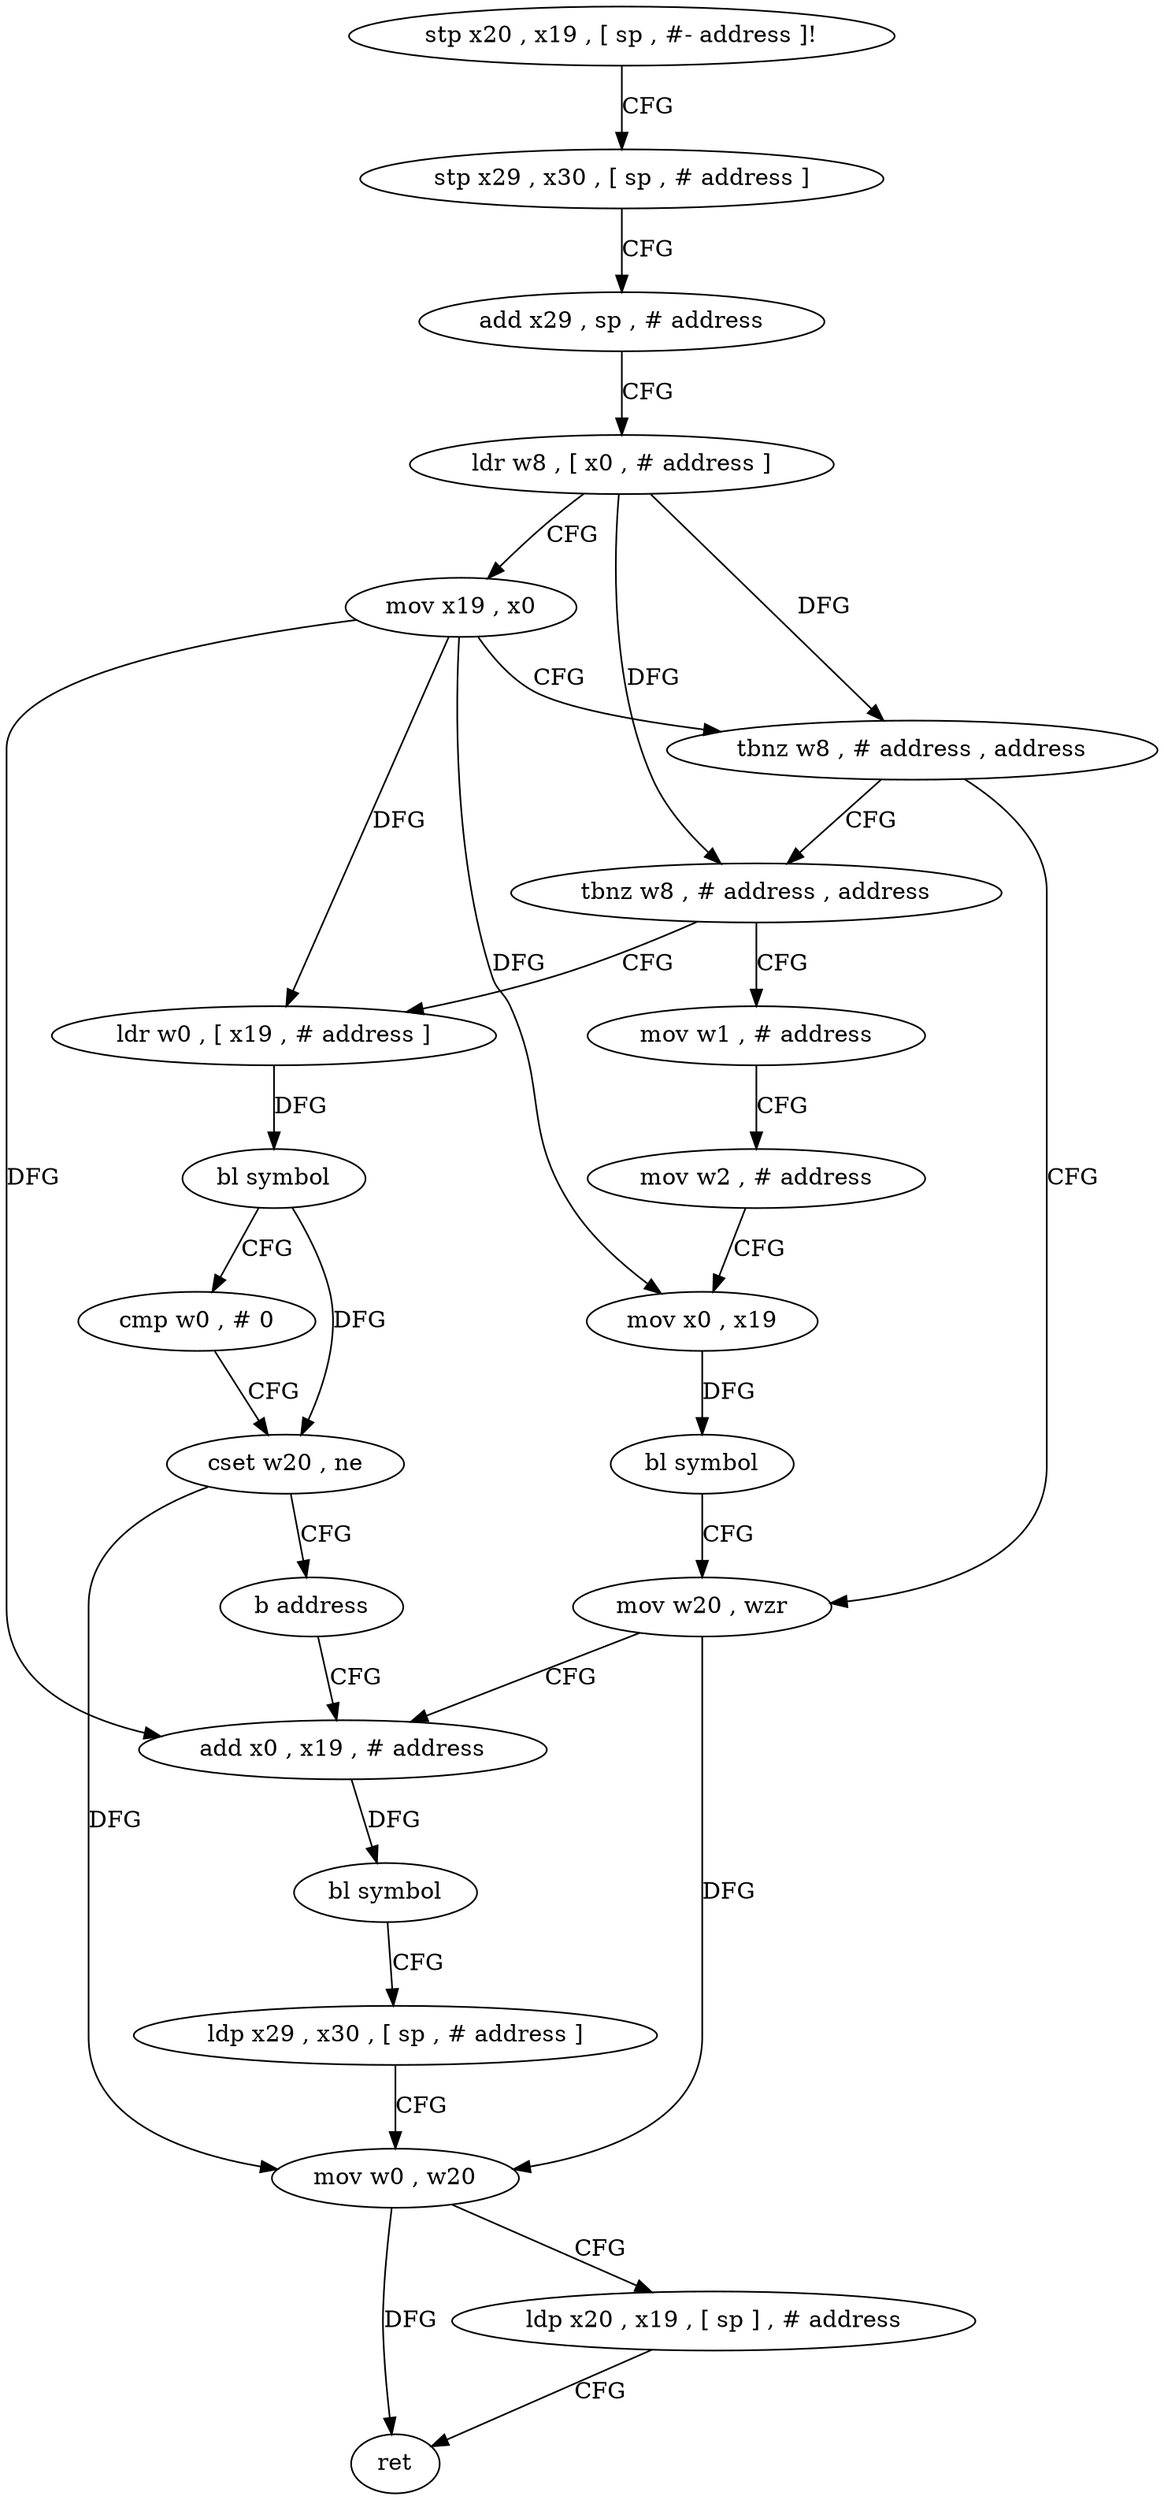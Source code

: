 digraph "func" {
"4214540" [label = "stp x20 , x19 , [ sp , #- address ]!" ]
"4214544" [label = "stp x29 , x30 , [ sp , # address ]" ]
"4214548" [label = "add x29 , sp , # address" ]
"4214552" [label = "ldr w8 , [ x0 , # address ]" ]
"4214556" [label = "mov x19 , x0" ]
"4214560" [label = "tbnz w8 , # address , address" ]
"4214604" [label = "mov w20 , wzr" ]
"4214564" [label = "tbnz w8 , # address , address" ]
"4214608" [label = "add x0 , x19 , # address" ]
"4214588" [label = "mov w1 , # address" ]
"4214568" [label = "ldr w0 , [ x19 , # address ]" ]
"4214592" [label = "mov w2 , # address" ]
"4214596" [label = "mov x0 , x19" ]
"4214600" [label = "bl symbol" ]
"4214572" [label = "bl symbol" ]
"4214576" [label = "cmp w0 , # 0" ]
"4214580" [label = "cset w20 , ne" ]
"4214584" [label = "b address" ]
"4214612" [label = "bl symbol" ]
"4214616" [label = "ldp x29 , x30 , [ sp , # address ]" ]
"4214620" [label = "mov w0 , w20" ]
"4214624" [label = "ldp x20 , x19 , [ sp ] , # address" ]
"4214628" [label = "ret" ]
"4214540" -> "4214544" [ label = "CFG" ]
"4214544" -> "4214548" [ label = "CFG" ]
"4214548" -> "4214552" [ label = "CFG" ]
"4214552" -> "4214556" [ label = "CFG" ]
"4214552" -> "4214560" [ label = "DFG" ]
"4214552" -> "4214564" [ label = "DFG" ]
"4214556" -> "4214560" [ label = "CFG" ]
"4214556" -> "4214608" [ label = "DFG" ]
"4214556" -> "4214596" [ label = "DFG" ]
"4214556" -> "4214568" [ label = "DFG" ]
"4214560" -> "4214604" [ label = "CFG" ]
"4214560" -> "4214564" [ label = "CFG" ]
"4214604" -> "4214608" [ label = "CFG" ]
"4214604" -> "4214620" [ label = "DFG" ]
"4214564" -> "4214588" [ label = "CFG" ]
"4214564" -> "4214568" [ label = "CFG" ]
"4214608" -> "4214612" [ label = "DFG" ]
"4214588" -> "4214592" [ label = "CFG" ]
"4214568" -> "4214572" [ label = "DFG" ]
"4214592" -> "4214596" [ label = "CFG" ]
"4214596" -> "4214600" [ label = "DFG" ]
"4214600" -> "4214604" [ label = "CFG" ]
"4214572" -> "4214576" [ label = "CFG" ]
"4214572" -> "4214580" [ label = "DFG" ]
"4214576" -> "4214580" [ label = "CFG" ]
"4214580" -> "4214584" [ label = "CFG" ]
"4214580" -> "4214620" [ label = "DFG" ]
"4214584" -> "4214608" [ label = "CFG" ]
"4214612" -> "4214616" [ label = "CFG" ]
"4214616" -> "4214620" [ label = "CFG" ]
"4214620" -> "4214624" [ label = "CFG" ]
"4214620" -> "4214628" [ label = "DFG" ]
"4214624" -> "4214628" [ label = "CFG" ]
}
